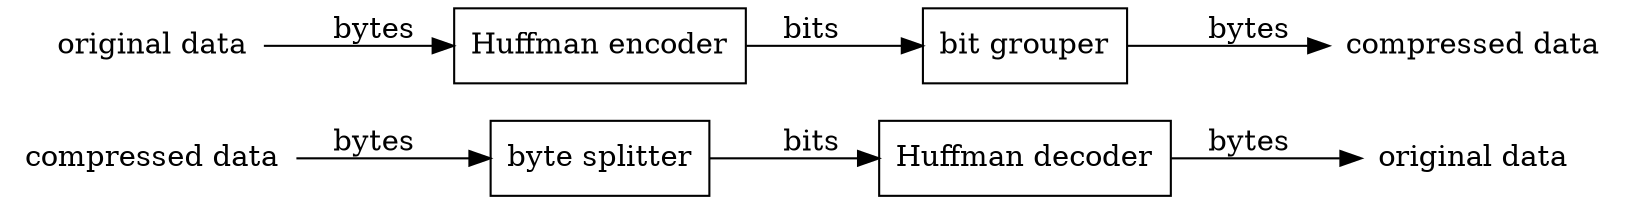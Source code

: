 digraph G {
    rankdir=LR;
    newrank=true;

    subgraph c2 {
        compressed2 [label="compressed data",shape="none"];
        bytesplitter [shape="box",label="byte splitter"];
        decompression [shape="box",label="Huffman decoder"];
        data2 [shape="none",label="original data"];

        compressed2 -> bytesplitter [label="bytes"];
        bytesplitter -> decompression [label="bits"];
        decompression -> data2 [label="bytes"];
    }

    subgraph c1 {
        data [shape="none",label="original data"];
        compression [shape="box",label="Huffman encoder"];
        bitgrouper [shape="box",label="bit grouper"]
        compressed [label="compressed data",shape="none"];

        data -> compression [label="bytes"];
        compression -> bitgrouper [label="bits"];
        bitgrouper -> compressed [label="bytes"];
    }
}